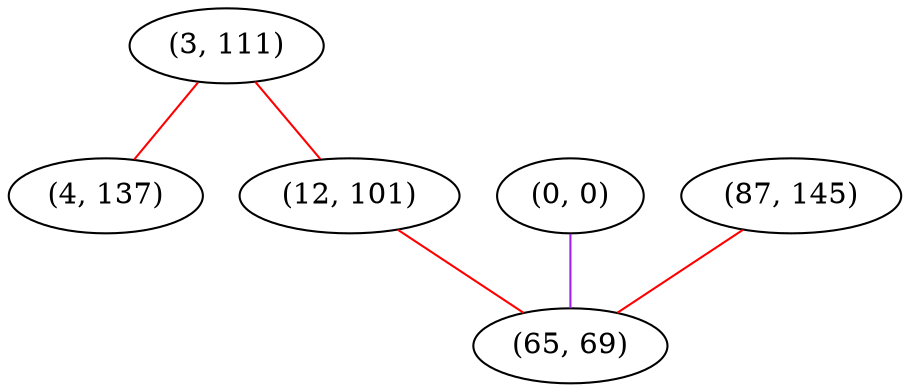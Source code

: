 graph "" {
"(3, 111)";
"(0, 0)";
"(4, 137)";
"(87, 145)";
"(12, 101)";
"(65, 69)";
"(3, 111)" -- "(12, 101)"  [color=red, key=0, weight=1];
"(3, 111)" -- "(4, 137)"  [color=red, key=0, weight=1];
"(0, 0)" -- "(65, 69)"  [color=purple, key=0, weight=4];
"(87, 145)" -- "(65, 69)"  [color=red, key=0, weight=1];
"(12, 101)" -- "(65, 69)"  [color=red, key=0, weight=1];
}
